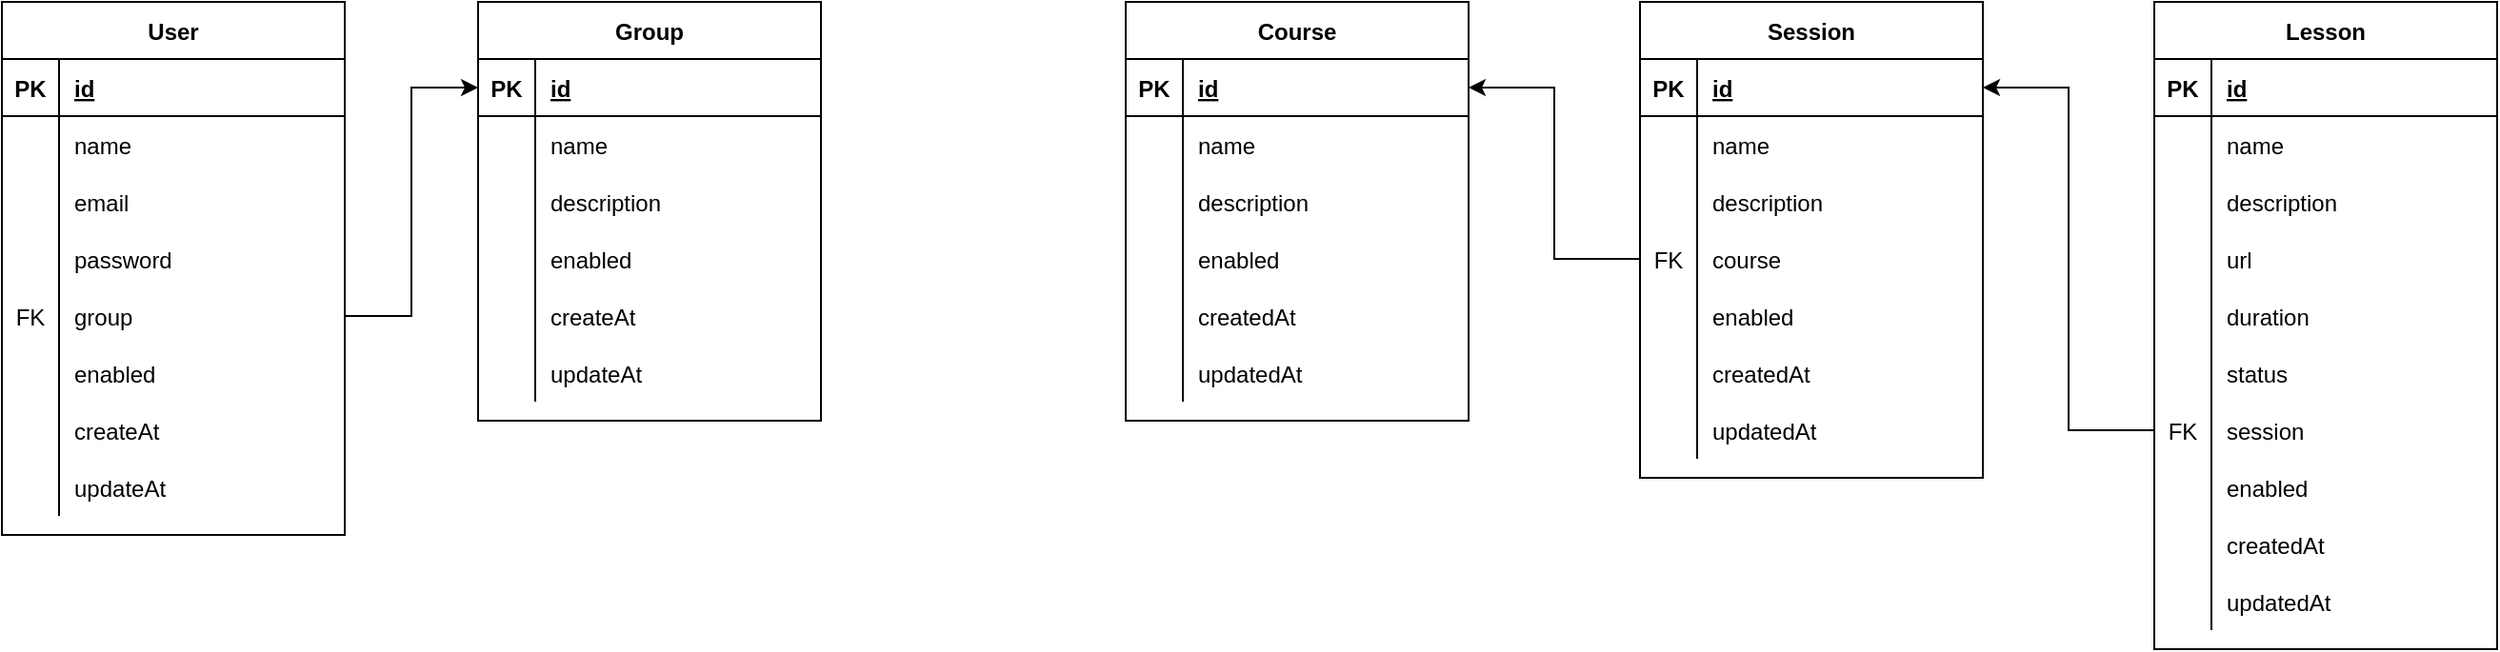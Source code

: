 <mxfile version="13.9.2" type="github">
  <diagram id="Sg8JhGEIXN2WgDA96BhB" name="Page-1">
    <mxGraphModel dx="2577" dy="1268" grid="1" gridSize="10" guides="1" tooltips="1" connect="1" arrows="1" fold="1" page="1" pageScale="1" pageWidth="827" pageHeight="1169" math="0" shadow="0">
      <root>
        <mxCell id="0" />
        <mxCell id="1" parent="0" />
        <mxCell id="R8BKyLHPafvrFV4cf_5N-1" value="User" style="shape=table;startSize=30;container=1;collapsible=1;childLayout=tableLayout;fixedRows=1;rowLines=0;fontStyle=1;align=center;resizeLast=1;" vertex="1" parent="1">
          <mxGeometry x="30" y="20" width="180" height="280" as="geometry" />
        </mxCell>
        <mxCell id="R8BKyLHPafvrFV4cf_5N-2" value="" style="shape=partialRectangle;collapsible=0;dropTarget=0;pointerEvents=0;fillColor=none;top=0;left=0;bottom=1;right=0;points=[[0,0.5],[1,0.5]];portConstraint=eastwest;" vertex="1" parent="R8BKyLHPafvrFV4cf_5N-1">
          <mxGeometry y="30" width="180" height="30" as="geometry" />
        </mxCell>
        <mxCell id="R8BKyLHPafvrFV4cf_5N-3" value="PK" style="shape=partialRectangle;connectable=0;fillColor=none;top=0;left=0;bottom=0;right=0;fontStyle=1;overflow=hidden;" vertex="1" parent="R8BKyLHPafvrFV4cf_5N-2">
          <mxGeometry width="30" height="30" as="geometry" />
        </mxCell>
        <mxCell id="R8BKyLHPafvrFV4cf_5N-4" value="id" style="shape=partialRectangle;connectable=0;fillColor=none;top=0;left=0;bottom=0;right=0;align=left;spacingLeft=6;fontStyle=5;overflow=hidden;" vertex="1" parent="R8BKyLHPafvrFV4cf_5N-2">
          <mxGeometry x="30" width="150" height="30" as="geometry" />
        </mxCell>
        <mxCell id="R8BKyLHPafvrFV4cf_5N-5" value="" style="shape=partialRectangle;collapsible=0;dropTarget=0;pointerEvents=0;fillColor=none;top=0;left=0;bottom=0;right=0;points=[[0,0.5],[1,0.5]];portConstraint=eastwest;" vertex="1" parent="R8BKyLHPafvrFV4cf_5N-1">
          <mxGeometry y="60" width="180" height="30" as="geometry" />
        </mxCell>
        <mxCell id="R8BKyLHPafvrFV4cf_5N-6" value="" style="shape=partialRectangle;connectable=0;fillColor=none;top=0;left=0;bottom=0;right=0;editable=1;overflow=hidden;" vertex="1" parent="R8BKyLHPafvrFV4cf_5N-5">
          <mxGeometry width="30" height="30" as="geometry" />
        </mxCell>
        <mxCell id="R8BKyLHPafvrFV4cf_5N-7" value="name" style="shape=partialRectangle;connectable=0;fillColor=none;top=0;left=0;bottom=0;right=0;align=left;spacingLeft=6;overflow=hidden;" vertex="1" parent="R8BKyLHPafvrFV4cf_5N-5">
          <mxGeometry x="30" width="150" height="30" as="geometry" />
        </mxCell>
        <mxCell id="R8BKyLHPafvrFV4cf_5N-8" value="" style="shape=partialRectangle;collapsible=0;dropTarget=0;pointerEvents=0;fillColor=none;top=0;left=0;bottom=0;right=0;points=[[0,0.5],[1,0.5]];portConstraint=eastwest;" vertex="1" parent="R8BKyLHPafvrFV4cf_5N-1">
          <mxGeometry y="90" width="180" height="30" as="geometry" />
        </mxCell>
        <mxCell id="R8BKyLHPafvrFV4cf_5N-9" value="" style="shape=partialRectangle;connectable=0;fillColor=none;top=0;left=0;bottom=0;right=0;editable=1;overflow=hidden;" vertex="1" parent="R8BKyLHPafvrFV4cf_5N-8">
          <mxGeometry width="30" height="30" as="geometry" />
        </mxCell>
        <mxCell id="R8BKyLHPafvrFV4cf_5N-10" value="email" style="shape=partialRectangle;connectable=0;fillColor=none;top=0;left=0;bottom=0;right=0;align=left;spacingLeft=6;overflow=hidden;" vertex="1" parent="R8BKyLHPafvrFV4cf_5N-8">
          <mxGeometry x="30" width="150" height="30" as="geometry" />
        </mxCell>
        <mxCell id="R8BKyLHPafvrFV4cf_5N-11" value="" style="shape=partialRectangle;collapsible=0;dropTarget=0;pointerEvents=0;fillColor=none;top=0;left=0;bottom=0;right=0;points=[[0,0.5],[1,0.5]];portConstraint=eastwest;" vertex="1" parent="R8BKyLHPafvrFV4cf_5N-1">
          <mxGeometry y="120" width="180" height="30" as="geometry" />
        </mxCell>
        <mxCell id="R8BKyLHPafvrFV4cf_5N-12" value="" style="shape=partialRectangle;connectable=0;fillColor=none;top=0;left=0;bottom=0;right=0;editable=1;overflow=hidden;" vertex="1" parent="R8BKyLHPafvrFV4cf_5N-11">
          <mxGeometry width="30" height="30" as="geometry" />
        </mxCell>
        <mxCell id="R8BKyLHPafvrFV4cf_5N-13" value="password" style="shape=partialRectangle;connectable=0;fillColor=none;top=0;left=0;bottom=0;right=0;align=left;spacingLeft=6;overflow=hidden;" vertex="1" parent="R8BKyLHPafvrFV4cf_5N-11">
          <mxGeometry x="30" width="150" height="30" as="geometry" />
        </mxCell>
        <mxCell id="R8BKyLHPafvrFV4cf_5N-14" value="" style="shape=partialRectangle;collapsible=0;dropTarget=0;pointerEvents=0;fillColor=none;top=0;left=0;bottom=0;right=0;points=[[0,0.5],[1,0.5]];portConstraint=eastwest;" vertex="1" parent="R8BKyLHPafvrFV4cf_5N-1">
          <mxGeometry y="150" width="180" height="30" as="geometry" />
        </mxCell>
        <mxCell id="R8BKyLHPafvrFV4cf_5N-15" value="FK" style="shape=partialRectangle;connectable=0;fillColor=none;top=0;left=0;bottom=0;right=0;editable=1;overflow=hidden;" vertex="1" parent="R8BKyLHPafvrFV4cf_5N-14">
          <mxGeometry width="30" height="30" as="geometry" />
        </mxCell>
        <mxCell id="R8BKyLHPafvrFV4cf_5N-16" value="group" style="shape=partialRectangle;connectable=0;fillColor=none;top=0;left=0;bottom=0;right=0;align=left;spacingLeft=6;overflow=hidden;" vertex="1" parent="R8BKyLHPafvrFV4cf_5N-14">
          <mxGeometry x="30" width="150" height="30" as="geometry" />
        </mxCell>
        <mxCell id="R8BKyLHPafvrFV4cf_5N-17" value="" style="shape=partialRectangle;collapsible=0;dropTarget=0;pointerEvents=0;fillColor=none;top=0;left=0;bottom=0;right=0;points=[[0,0.5],[1,0.5]];portConstraint=eastwest;" vertex="1" parent="R8BKyLHPafvrFV4cf_5N-1">
          <mxGeometry y="180" width="180" height="30" as="geometry" />
        </mxCell>
        <mxCell id="R8BKyLHPafvrFV4cf_5N-18" value="" style="shape=partialRectangle;connectable=0;fillColor=none;top=0;left=0;bottom=0;right=0;editable=1;overflow=hidden;" vertex="1" parent="R8BKyLHPafvrFV4cf_5N-17">
          <mxGeometry width="30" height="30" as="geometry" />
        </mxCell>
        <mxCell id="R8BKyLHPafvrFV4cf_5N-19" value="enabled" style="shape=partialRectangle;connectable=0;fillColor=none;top=0;left=0;bottom=0;right=0;align=left;spacingLeft=6;overflow=hidden;" vertex="1" parent="R8BKyLHPafvrFV4cf_5N-17">
          <mxGeometry x="30" width="150" height="30" as="geometry" />
        </mxCell>
        <mxCell id="R8BKyLHPafvrFV4cf_5N-20" value="" style="shape=partialRectangle;collapsible=0;dropTarget=0;pointerEvents=0;fillColor=none;top=0;left=0;bottom=0;right=0;points=[[0,0.5],[1,0.5]];portConstraint=eastwest;" vertex="1" parent="R8BKyLHPafvrFV4cf_5N-1">
          <mxGeometry y="210" width="180" height="30" as="geometry" />
        </mxCell>
        <mxCell id="R8BKyLHPafvrFV4cf_5N-21" value="" style="shape=partialRectangle;connectable=0;fillColor=none;top=0;left=0;bottom=0;right=0;editable=1;overflow=hidden;" vertex="1" parent="R8BKyLHPafvrFV4cf_5N-20">
          <mxGeometry width="30" height="30" as="geometry" />
        </mxCell>
        <mxCell id="R8BKyLHPafvrFV4cf_5N-22" value="createAt" style="shape=partialRectangle;connectable=0;fillColor=none;top=0;left=0;bottom=0;right=0;align=left;spacingLeft=6;overflow=hidden;" vertex="1" parent="R8BKyLHPafvrFV4cf_5N-20">
          <mxGeometry x="30" width="150" height="30" as="geometry" />
        </mxCell>
        <mxCell id="R8BKyLHPafvrFV4cf_5N-23" value="" style="shape=partialRectangle;collapsible=0;dropTarget=0;pointerEvents=0;fillColor=none;top=0;left=0;bottom=0;right=0;points=[[0,0.5],[1,0.5]];portConstraint=eastwest;" vertex="1" parent="R8BKyLHPafvrFV4cf_5N-1">
          <mxGeometry y="240" width="180" height="30" as="geometry" />
        </mxCell>
        <mxCell id="R8BKyLHPafvrFV4cf_5N-24" value="" style="shape=partialRectangle;connectable=0;fillColor=none;top=0;left=0;bottom=0;right=0;editable=1;overflow=hidden;" vertex="1" parent="R8BKyLHPafvrFV4cf_5N-23">
          <mxGeometry width="30" height="30" as="geometry" />
        </mxCell>
        <mxCell id="R8BKyLHPafvrFV4cf_5N-25" value="updateAt" style="shape=partialRectangle;connectable=0;fillColor=none;top=0;left=0;bottom=0;right=0;align=left;spacingLeft=6;overflow=hidden;" vertex="1" parent="R8BKyLHPafvrFV4cf_5N-23">
          <mxGeometry x="30" width="150" height="30" as="geometry" />
        </mxCell>
        <mxCell id="R8BKyLHPafvrFV4cf_5N-26" value="Group" style="shape=table;startSize=30;container=1;collapsible=1;childLayout=tableLayout;fixedRows=1;rowLines=0;fontStyle=1;align=center;resizeLast=1;" vertex="1" parent="1">
          <mxGeometry x="280" y="20" width="180" height="220" as="geometry" />
        </mxCell>
        <mxCell id="R8BKyLHPafvrFV4cf_5N-27" value="" style="shape=partialRectangle;collapsible=0;dropTarget=0;pointerEvents=0;fillColor=none;top=0;left=0;bottom=1;right=0;points=[[0,0.5],[1,0.5]];portConstraint=eastwest;" vertex="1" parent="R8BKyLHPafvrFV4cf_5N-26">
          <mxGeometry y="30" width="180" height="30" as="geometry" />
        </mxCell>
        <mxCell id="R8BKyLHPafvrFV4cf_5N-28" value="PK" style="shape=partialRectangle;connectable=0;fillColor=none;top=0;left=0;bottom=0;right=0;fontStyle=1;overflow=hidden;" vertex="1" parent="R8BKyLHPafvrFV4cf_5N-27">
          <mxGeometry width="30" height="30" as="geometry" />
        </mxCell>
        <mxCell id="R8BKyLHPafvrFV4cf_5N-29" value="id" style="shape=partialRectangle;connectable=0;fillColor=none;top=0;left=0;bottom=0;right=0;align=left;spacingLeft=6;fontStyle=5;overflow=hidden;" vertex="1" parent="R8BKyLHPafvrFV4cf_5N-27">
          <mxGeometry x="30" width="150" height="30" as="geometry" />
        </mxCell>
        <mxCell id="R8BKyLHPafvrFV4cf_5N-30" value="" style="shape=partialRectangle;collapsible=0;dropTarget=0;pointerEvents=0;fillColor=none;top=0;left=0;bottom=0;right=0;points=[[0,0.5],[1,0.5]];portConstraint=eastwest;" vertex="1" parent="R8BKyLHPafvrFV4cf_5N-26">
          <mxGeometry y="60" width="180" height="30" as="geometry" />
        </mxCell>
        <mxCell id="R8BKyLHPafvrFV4cf_5N-31" value="" style="shape=partialRectangle;connectable=0;fillColor=none;top=0;left=0;bottom=0;right=0;editable=1;overflow=hidden;" vertex="1" parent="R8BKyLHPafvrFV4cf_5N-30">
          <mxGeometry width="30" height="30" as="geometry" />
        </mxCell>
        <mxCell id="R8BKyLHPafvrFV4cf_5N-32" value="name" style="shape=partialRectangle;connectable=0;fillColor=none;top=0;left=0;bottom=0;right=0;align=left;spacingLeft=6;overflow=hidden;" vertex="1" parent="R8BKyLHPafvrFV4cf_5N-30">
          <mxGeometry x="30" width="150" height="30" as="geometry" />
        </mxCell>
        <mxCell id="R8BKyLHPafvrFV4cf_5N-33" value="" style="shape=partialRectangle;collapsible=0;dropTarget=0;pointerEvents=0;fillColor=none;top=0;left=0;bottom=0;right=0;points=[[0,0.5],[1,0.5]];portConstraint=eastwest;" vertex="1" parent="R8BKyLHPafvrFV4cf_5N-26">
          <mxGeometry y="90" width="180" height="30" as="geometry" />
        </mxCell>
        <mxCell id="R8BKyLHPafvrFV4cf_5N-34" value="" style="shape=partialRectangle;connectable=0;fillColor=none;top=0;left=0;bottom=0;right=0;editable=1;overflow=hidden;" vertex="1" parent="R8BKyLHPafvrFV4cf_5N-33">
          <mxGeometry width="30" height="30" as="geometry" />
        </mxCell>
        <mxCell id="R8BKyLHPafvrFV4cf_5N-35" value="description" style="shape=partialRectangle;connectable=0;fillColor=none;top=0;left=0;bottom=0;right=0;align=left;spacingLeft=6;overflow=hidden;" vertex="1" parent="R8BKyLHPafvrFV4cf_5N-33">
          <mxGeometry x="30" width="150" height="30" as="geometry" />
        </mxCell>
        <mxCell id="R8BKyLHPafvrFV4cf_5N-42" value="" style="shape=partialRectangle;collapsible=0;dropTarget=0;pointerEvents=0;fillColor=none;top=0;left=0;bottom=0;right=0;points=[[0,0.5],[1,0.5]];portConstraint=eastwest;" vertex="1" parent="R8BKyLHPafvrFV4cf_5N-26">
          <mxGeometry y="120" width="180" height="30" as="geometry" />
        </mxCell>
        <mxCell id="R8BKyLHPafvrFV4cf_5N-43" value="" style="shape=partialRectangle;connectable=0;fillColor=none;top=0;left=0;bottom=0;right=0;editable=1;overflow=hidden;" vertex="1" parent="R8BKyLHPafvrFV4cf_5N-42">
          <mxGeometry width="30" height="30" as="geometry" />
        </mxCell>
        <mxCell id="R8BKyLHPafvrFV4cf_5N-44" value="enabled" style="shape=partialRectangle;connectable=0;fillColor=none;top=0;left=0;bottom=0;right=0;align=left;spacingLeft=6;overflow=hidden;" vertex="1" parent="R8BKyLHPafvrFV4cf_5N-42">
          <mxGeometry x="30" width="150" height="30" as="geometry" />
        </mxCell>
        <mxCell id="R8BKyLHPafvrFV4cf_5N-45" value="" style="shape=partialRectangle;collapsible=0;dropTarget=0;pointerEvents=0;fillColor=none;top=0;left=0;bottom=0;right=0;points=[[0,0.5],[1,0.5]];portConstraint=eastwest;" vertex="1" parent="R8BKyLHPafvrFV4cf_5N-26">
          <mxGeometry y="150" width="180" height="30" as="geometry" />
        </mxCell>
        <mxCell id="R8BKyLHPafvrFV4cf_5N-46" value="" style="shape=partialRectangle;connectable=0;fillColor=none;top=0;left=0;bottom=0;right=0;editable=1;overflow=hidden;" vertex="1" parent="R8BKyLHPafvrFV4cf_5N-45">
          <mxGeometry width="30" height="30" as="geometry" />
        </mxCell>
        <mxCell id="R8BKyLHPafvrFV4cf_5N-47" value="createAt" style="shape=partialRectangle;connectable=0;fillColor=none;top=0;left=0;bottom=0;right=0;align=left;spacingLeft=6;overflow=hidden;" vertex="1" parent="R8BKyLHPafvrFV4cf_5N-45">
          <mxGeometry x="30" width="150" height="30" as="geometry" />
        </mxCell>
        <mxCell id="R8BKyLHPafvrFV4cf_5N-48" value="" style="shape=partialRectangle;collapsible=0;dropTarget=0;pointerEvents=0;fillColor=none;top=0;left=0;bottom=0;right=0;points=[[0,0.5],[1,0.5]];portConstraint=eastwest;" vertex="1" parent="R8BKyLHPafvrFV4cf_5N-26">
          <mxGeometry y="180" width="180" height="30" as="geometry" />
        </mxCell>
        <mxCell id="R8BKyLHPafvrFV4cf_5N-49" value="" style="shape=partialRectangle;connectable=0;fillColor=none;top=0;left=0;bottom=0;right=0;editable=1;overflow=hidden;" vertex="1" parent="R8BKyLHPafvrFV4cf_5N-48">
          <mxGeometry width="30" height="30" as="geometry" />
        </mxCell>
        <mxCell id="R8BKyLHPafvrFV4cf_5N-50" value="updateAt" style="shape=partialRectangle;connectable=0;fillColor=none;top=0;left=0;bottom=0;right=0;align=left;spacingLeft=6;overflow=hidden;" vertex="1" parent="R8BKyLHPafvrFV4cf_5N-48">
          <mxGeometry x="30" width="150" height="30" as="geometry" />
        </mxCell>
        <mxCell id="R8BKyLHPafvrFV4cf_5N-51" style="edgeStyle=orthogonalEdgeStyle;rounded=0;orthogonalLoop=1;jettySize=auto;html=1;exitX=1;exitY=0.5;exitDx=0;exitDy=0;entryX=0;entryY=0.5;entryDx=0;entryDy=0;" edge="1" parent="1" source="R8BKyLHPafvrFV4cf_5N-14" target="R8BKyLHPafvrFV4cf_5N-27">
          <mxGeometry relative="1" as="geometry" />
        </mxCell>
        <mxCell id="R8BKyLHPafvrFV4cf_5N-52" value="Course" style="shape=table;startSize=30;container=1;collapsible=1;childLayout=tableLayout;fixedRows=1;rowLines=0;fontStyle=1;align=center;resizeLast=1;" vertex="1" parent="1">
          <mxGeometry x="620" y="20" width="180" height="220" as="geometry" />
        </mxCell>
        <mxCell id="R8BKyLHPafvrFV4cf_5N-53" value="" style="shape=partialRectangle;collapsible=0;dropTarget=0;pointerEvents=0;fillColor=none;top=0;left=0;bottom=1;right=0;points=[[0,0.5],[1,0.5]];portConstraint=eastwest;" vertex="1" parent="R8BKyLHPafvrFV4cf_5N-52">
          <mxGeometry y="30" width="180" height="30" as="geometry" />
        </mxCell>
        <mxCell id="R8BKyLHPafvrFV4cf_5N-54" value="PK" style="shape=partialRectangle;connectable=0;fillColor=none;top=0;left=0;bottom=0;right=0;fontStyle=1;overflow=hidden;" vertex="1" parent="R8BKyLHPafvrFV4cf_5N-53">
          <mxGeometry width="30" height="30" as="geometry" />
        </mxCell>
        <mxCell id="R8BKyLHPafvrFV4cf_5N-55" value="id" style="shape=partialRectangle;connectable=0;fillColor=none;top=0;left=0;bottom=0;right=0;align=left;spacingLeft=6;fontStyle=5;overflow=hidden;" vertex="1" parent="R8BKyLHPafvrFV4cf_5N-53">
          <mxGeometry x="30" width="150" height="30" as="geometry" />
        </mxCell>
        <mxCell id="R8BKyLHPafvrFV4cf_5N-56" value="" style="shape=partialRectangle;collapsible=0;dropTarget=0;pointerEvents=0;fillColor=none;top=0;left=0;bottom=0;right=0;points=[[0,0.5],[1,0.5]];portConstraint=eastwest;" vertex="1" parent="R8BKyLHPafvrFV4cf_5N-52">
          <mxGeometry y="60" width="180" height="30" as="geometry" />
        </mxCell>
        <mxCell id="R8BKyLHPafvrFV4cf_5N-57" value="" style="shape=partialRectangle;connectable=0;fillColor=none;top=0;left=0;bottom=0;right=0;editable=1;overflow=hidden;" vertex="1" parent="R8BKyLHPafvrFV4cf_5N-56">
          <mxGeometry width="30" height="30" as="geometry" />
        </mxCell>
        <mxCell id="R8BKyLHPafvrFV4cf_5N-58" value="name" style="shape=partialRectangle;connectable=0;fillColor=none;top=0;left=0;bottom=0;right=0;align=left;spacingLeft=6;overflow=hidden;" vertex="1" parent="R8BKyLHPafvrFV4cf_5N-56">
          <mxGeometry x="30" width="150" height="30" as="geometry" />
        </mxCell>
        <mxCell id="R8BKyLHPafvrFV4cf_5N-59" value="" style="shape=partialRectangle;collapsible=0;dropTarget=0;pointerEvents=0;fillColor=none;top=0;left=0;bottom=0;right=0;points=[[0,0.5],[1,0.5]];portConstraint=eastwest;" vertex="1" parent="R8BKyLHPafvrFV4cf_5N-52">
          <mxGeometry y="90" width="180" height="30" as="geometry" />
        </mxCell>
        <mxCell id="R8BKyLHPafvrFV4cf_5N-60" value="" style="shape=partialRectangle;connectable=0;fillColor=none;top=0;left=0;bottom=0;right=0;editable=1;overflow=hidden;" vertex="1" parent="R8BKyLHPafvrFV4cf_5N-59">
          <mxGeometry width="30" height="30" as="geometry" />
        </mxCell>
        <mxCell id="R8BKyLHPafvrFV4cf_5N-61" value="description" style="shape=partialRectangle;connectable=0;fillColor=none;top=0;left=0;bottom=0;right=0;align=left;spacingLeft=6;overflow=hidden;" vertex="1" parent="R8BKyLHPafvrFV4cf_5N-59">
          <mxGeometry x="30" width="150" height="30" as="geometry" />
        </mxCell>
        <mxCell id="R8BKyLHPafvrFV4cf_5N-62" value="" style="shape=partialRectangle;collapsible=0;dropTarget=0;pointerEvents=0;fillColor=none;top=0;left=0;bottom=0;right=0;points=[[0,0.5],[1,0.5]];portConstraint=eastwest;" vertex="1" parent="R8BKyLHPafvrFV4cf_5N-52">
          <mxGeometry y="120" width="180" height="30" as="geometry" />
        </mxCell>
        <mxCell id="R8BKyLHPafvrFV4cf_5N-63" value="" style="shape=partialRectangle;connectable=0;fillColor=none;top=0;left=0;bottom=0;right=0;editable=1;overflow=hidden;" vertex="1" parent="R8BKyLHPafvrFV4cf_5N-62">
          <mxGeometry width="30" height="30" as="geometry" />
        </mxCell>
        <mxCell id="R8BKyLHPafvrFV4cf_5N-64" value="enabled" style="shape=partialRectangle;connectable=0;fillColor=none;top=0;left=0;bottom=0;right=0;align=left;spacingLeft=6;overflow=hidden;" vertex="1" parent="R8BKyLHPafvrFV4cf_5N-62">
          <mxGeometry x="30" width="150" height="30" as="geometry" />
        </mxCell>
        <mxCell id="R8BKyLHPafvrFV4cf_5N-65" value="" style="shape=partialRectangle;collapsible=0;dropTarget=0;pointerEvents=0;fillColor=none;top=0;left=0;bottom=0;right=0;points=[[0,0.5],[1,0.5]];portConstraint=eastwest;" vertex="1" parent="R8BKyLHPafvrFV4cf_5N-52">
          <mxGeometry y="150" width="180" height="30" as="geometry" />
        </mxCell>
        <mxCell id="R8BKyLHPafvrFV4cf_5N-66" value="" style="shape=partialRectangle;connectable=0;fillColor=none;top=0;left=0;bottom=0;right=0;editable=1;overflow=hidden;" vertex="1" parent="R8BKyLHPafvrFV4cf_5N-65">
          <mxGeometry width="30" height="30" as="geometry" />
        </mxCell>
        <mxCell id="R8BKyLHPafvrFV4cf_5N-67" value="createdAt" style="shape=partialRectangle;connectable=0;fillColor=none;top=0;left=0;bottom=0;right=0;align=left;spacingLeft=6;overflow=hidden;" vertex="1" parent="R8BKyLHPafvrFV4cf_5N-65">
          <mxGeometry x="30" width="150" height="30" as="geometry" />
        </mxCell>
        <mxCell id="R8BKyLHPafvrFV4cf_5N-68" value="" style="shape=partialRectangle;collapsible=0;dropTarget=0;pointerEvents=0;fillColor=none;top=0;left=0;bottom=0;right=0;points=[[0,0.5],[1,0.5]];portConstraint=eastwest;" vertex="1" parent="R8BKyLHPafvrFV4cf_5N-52">
          <mxGeometry y="180" width="180" height="30" as="geometry" />
        </mxCell>
        <mxCell id="R8BKyLHPafvrFV4cf_5N-69" value="" style="shape=partialRectangle;connectable=0;fillColor=none;top=0;left=0;bottom=0;right=0;editable=1;overflow=hidden;" vertex="1" parent="R8BKyLHPafvrFV4cf_5N-68">
          <mxGeometry width="30" height="30" as="geometry" />
        </mxCell>
        <mxCell id="R8BKyLHPafvrFV4cf_5N-70" value="updatedAt" style="shape=partialRectangle;connectable=0;fillColor=none;top=0;left=0;bottom=0;right=0;align=left;spacingLeft=6;overflow=hidden;" vertex="1" parent="R8BKyLHPafvrFV4cf_5N-68">
          <mxGeometry x="30" width="150" height="30" as="geometry" />
        </mxCell>
        <mxCell id="R8BKyLHPafvrFV4cf_5N-71" value="Session" style="shape=table;startSize=30;container=1;collapsible=1;childLayout=tableLayout;fixedRows=1;rowLines=0;fontStyle=1;align=center;resizeLast=1;" vertex="1" parent="1">
          <mxGeometry x="890" y="20" width="180" height="250" as="geometry" />
        </mxCell>
        <mxCell id="R8BKyLHPafvrFV4cf_5N-72" value="" style="shape=partialRectangle;collapsible=0;dropTarget=0;pointerEvents=0;fillColor=none;top=0;left=0;bottom=1;right=0;points=[[0,0.5],[1,0.5]];portConstraint=eastwest;" vertex="1" parent="R8BKyLHPafvrFV4cf_5N-71">
          <mxGeometry y="30" width="180" height="30" as="geometry" />
        </mxCell>
        <mxCell id="R8BKyLHPafvrFV4cf_5N-73" value="PK" style="shape=partialRectangle;connectable=0;fillColor=none;top=0;left=0;bottom=0;right=0;fontStyle=1;overflow=hidden;" vertex="1" parent="R8BKyLHPafvrFV4cf_5N-72">
          <mxGeometry width="30" height="30" as="geometry" />
        </mxCell>
        <mxCell id="R8BKyLHPafvrFV4cf_5N-74" value="id" style="shape=partialRectangle;connectable=0;fillColor=none;top=0;left=0;bottom=0;right=0;align=left;spacingLeft=6;fontStyle=5;overflow=hidden;" vertex="1" parent="R8BKyLHPafvrFV4cf_5N-72">
          <mxGeometry x="30" width="150" height="30" as="geometry" />
        </mxCell>
        <mxCell id="R8BKyLHPafvrFV4cf_5N-75" value="" style="shape=partialRectangle;collapsible=0;dropTarget=0;pointerEvents=0;fillColor=none;top=0;left=0;bottom=0;right=0;points=[[0,0.5],[1,0.5]];portConstraint=eastwest;" vertex="1" parent="R8BKyLHPafvrFV4cf_5N-71">
          <mxGeometry y="60" width="180" height="30" as="geometry" />
        </mxCell>
        <mxCell id="R8BKyLHPafvrFV4cf_5N-76" value="" style="shape=partialRectangle;connectable=0;fillColor=none;top=0;left=0;bottom=0;right=0;editable=1;overflow=hidden;" vertex="1" parent="R8BKyLHPafvrFV4cf_5N-75">
          <mxGeometry width="30" height="30" as="geometry" />
        </mxCell>
        <mxCell id="R8BKyLHPafvrFV4cf_5N-77" value="name" style="shape=partialRectangle;connectable=0;fillColor=none;top=0;left=0;bottom=0;right=0;align=left;spacingLeft=6;overflow=hidden;" vertex="1" parent="R8BKyLHPafvrFV4cf_5N-75">
          <mxGeometry x="30" width="150" height="30" as="geometry" />
        </mxCell>
        <mxCell id="R8BKyLHPafvrFV4cf_5N-78" value="" style="shape=partialRectangle;collapsible=0;dropTarget=0;pointerEvents=0;fillColor=none;top=0;left=0;bottom=0;right=0;points=[[0,0.5],[1,0.5]];portConstraint=eastwest;" vertex="1" parent="R8BKyLHPafvrFV4cf_5N-71">
          <mxGeometry y="90" width="180" height="30" as="geometry" />
        </mxCell>
        <mxCell id="R8BKyLHPafvrFV4cf_5N-79" value="" style="shape=partialRectangle;connectable=0;fillColor=none;top=0;left=0;bottom=0;right=0;editable=1;overflow=hidden;" vertex="1" parent="R8BKyLHPafvrFV4cf_5N-78">
          <mxGeometry width="30" height="30" as="geometry" />
        </mxCell>
        <mxCell id="R8BKyLHPafvrFV4cf_5N-80" value="description" style="shape=partialRectangle;connectable=0;fillColor=none;top=0;left=0;bottom=0;right=0;align=left;spacingLeft=6;overflow=hidden;" vertex="1" parent="R8BKyLHPafvrFV4cf_5N-78">
          <mxGeometry x="30" width="150" height="30" as="geometry" />
        </mxCell>
        <mxCell id="R8BKyLHPafvrFV4cf_5N-93" value="" style="shape=partialRectangle;collapsible=0;dropTarget=0;pointerEvents=0;fillColor=none;top=0;left=0;bottom=0;right=0;points=[[0,0.5],[1,0.5]];portConstraint=eastwest;" vertex="1" parent="R8BKyLHPafvrFV4cf_5N-71">
          <mxGeometry y="120" width="180" height="30" as="geometry" />
        </mxCell>
        <mxCell id="R8BKyLHPafvrFV4cf_5N-94" value="FK" style="shape=partialRectangle;connectable=0;fillColor=none;top=0;left=0;bottom=0;right=0;editable=1;overflow=hidden;" vertex="1" parent="R8BKyLHPafvrFV4cf_5N-93">
          <mxGeometry width="30" height="30" as="geometry" />
        </mxCell>
        <mxCell id="R8BKyLHPafvrFV4cf_5N-95" value="course" style="shape=partialRectangle;connectable=0;fillColor=none;top=0;left=0;bottom=0;right=0;align=left;spacingLeft=6;overflow=hidden;" vertex="1" parent="R8BKyLHPafvrFV4cf_5N-93">
          <mxGeometry x="30" width="150" height="30" as="geometry" />
        </mxCell>
        <mxCell id="R8BKyLHPafvrFV4cf_5N-81" value="" style="shape=partialRectangle;collapsible=0;dropTarget=0;pointerEvents=0;fillColor=none;top=0;left=0;bottom=0;right=0;points=[[0,0.5],[1,0.5]];portConstraint=eastwest;" vertex="1" parent="R8BKyLHPafvrFV4cf_5N-71">
          <mxGeometry y="150" width="180" height="30" as="geometry" />
        </mxCell>
        <mxCell id="R8BKyLHPafvrFV4cf_5N-82" value="" style="shape=partialRectangle;connectable=0;fillColor=none;top=0;left=0;bottom=0;right=0;editable=1;overflow=hidden;" vertex="1" parent="R8BKyLHPafvrFV4cf_5N-81">
          <mxGeometry width="30" height="30" as="geometry" />
        </mxCell>
        <mxCell id="R8BKyLHPafvrFV4cf_5N-83" value="enabled" style="shape=partialRectangle;connectable=0;fillColor=none;top=0;left=0;bottom=0;right=0;align=left;spacingLeft=6;overflow=hidden;" vertex="1" parent="R8BKyLHPafvrFV4cf_5N-81">
          <mxGeometry x="30" width="150" height="30" as="geometry" />
        </mxCell>
        <mxCell id="R8BKyLHPafvrFV4cf_5N-84" value="" style="shape=partialRectangle;collapsible=0;dropTarget=0;pointerEvents=0;fillColor=none;top=0;left=0;bottom=0;right=0;points=[[0,0.5],[1,0.5]];portConstraint=eastwest;" vertex="1" parent="R8BKyLHPafvrFV4cf_5N-71">
          <mxGeometry y="180" width="180" height="30" as="geometry" />
        </mxCell>
        <mxCell id="R8BKyLHPafvrFV4cf_5N-85" value="" style="shape=partialRectangle;connectable=0;fillColor=none;top=0;left=0;bottom=0;right=0;editable=1;overflow=hidden;" vertex="1" parent="R8BKyLHPafvrFV4cf_5N-84">
          <mxGeometry width="30" height="30" as="geometry" />
        </mxCell>
        <mxCell id="R8BKyLHPafvrFV4cf_5N-86" value="createdAt" style="shape=partialRectangle;connectable=0;fillColor=none;top=0;left=0;bottom=0;right=0;align=left;spacingLeft=6;overflow=hidden;" vertex="1" parent="R8BKyLHPafvrFV4cf_5N-84">
          <mxGeometry x="30" width="150" height="30" as="geometry" />
        </mxCell>
        <mxCell id="R8BKyLHPafvrFV4cf_5N-87" value="" style="shape=partialRectangle;collapsible=0;dropTarget=0;pointerEvents=0;fillColor=none;top=0;left=0;bottom=0;right=0;points=[[0,0.5],[1,0.5]];portConstraint=eastwest;" vertex="1" parent="R8BKyLHPafvrFV4cf_5N-71">
          <mxGeometry y="210" width="180" height="30" as="geometry" />
        </mxCell>
        <mxCell id="R8BKyLHPafvrFV4cf_5N-88" value="" style="shape=partialRectangle;connectable=0;fillColor=none;top=0;left=0;bottom=0;right=0;editable=1;overflow=hidden;" vertex="1" parent="R8BKyLHPafvrFV4cf_5N-87">
          <mxGeometry width="30" height="30" as="geometry" />
        </mxCell>
        <mxCell id="R8BKyLHPafvrFV4cf_5N-89" value="updatedAt" style="shape=partialRectangle;connectable=0;fillColor=none;top=0;left=0;bottom=0;right=0;align=left;spacingLeft=6;overflow=hidden;" vertex="1" parent="R8BKyLHPafvrFV4cf_5N-87">
          <mxGeometry x="30" width="150" height="30" as="geometry" />
        </mxCell>
        <mxCell id="R8BKyLHPafvrFV4cf_5N-96" style="edgeStyle=orthogonalEdgeStyle;rounded=0;orthogonalLoop=1;jettySize=auto;html=1;exitX=0;exitY=0.5;exitDx=0;exitDy=0;entryX=1;entryY=0.5;entryDx=0;entryDy=0;" edge="1" parent="1" source="R8BKyLHPafvrFV4cf_5N-93" target="R8BKyLHPafvrFV4cf_5N-53">
          <mxGeometry relative="1" as="geometry" />
        </mxCell>
        <mxCell id="R8BKyLHPafvrFV4cf_5N-97" value="Lesson" style="shape=table;startSize=30;container=1;collapsible=1;childLayout=tableLayout;fixedRows=1;rowLines=0;fontStyle=1;align=center;resizeLast=1;" vertex="1" parent="1">
          <mxGeometry x="1160" y="20" width="180" height="340" as="geometry" />
        </mxCell>
        <mxCell id="R8BKyLHPafvrFV4cf_5N-98" value="" style="shape=partialRectangle;collapsible=0;dropTarget=0;pointerEvents=0;fillColor=none;top=0;left=0;bottom=1;right=0;points=[[0,0.5],[1,0.5]];portConstraint=eastwest;" vertex="1" parent="R8BKyLHPafvrFV4cf_5N-97">
          <mxGeometry y="30" width="180" height="30" as="geometry" />
        </mxCell>
        <mxCell id="R8BKyLHPafvrFV4cf_5N-99" value="PK" style="shape=partialRectangle;connectable=0;fillColor=none;top=0;left=0;bottom=0;right=0;fontStyle=1;overflow=hidden;" vertex="1" parent="R8BKyLHPafvrFV4cf_5N-98">
          <mxGeometry width="30" height="30" as="geometry" />
        </mxCell>
        <mxCell id="R8BKyLHPafvrFV4cf_5N-100" value="id" style="shape=partialRectangle;connectable=0;fillColor=none;top=0;left=0;bottom=0;right=0;align=left;spacingLeft=6;fontStyle=5;overflow=hidden;" vertex="1" parent="R8BKyLHPafvrFV4cf_5N-98">
          <mxGeometry x="30" width="150" height="30" as="geometry" />
        </mxCell>
        <mxCell id="R8BKyLHPafvrFV4cf_5N-101" value="" style="shape=partialRectangle;collapsible=0;dropTarget=0;pointerEvents=0;fillColor=none;top=0;left=0;bottom=0;right=0;points=[[0,0.5],[1,0.5]];portConstraint=eastwest;" vertex="1" parent="R8BKyLHPafvrFV4cf_5N-97">
          <mxGeometry y="60" width="180" height="30" as="geometry" />
        </mxCell>
        <mxCell id="R8BKyLHPafvrFV4cf_5N-102" value="" style="shape=partialRectangle;connectable=0;fillColor=none;top=0;left=0;bottom=0;right=0;editable=1;overflow=hidden;" vertex="1" parent="R8BKyLHPafvrFV4cf_5N-101">
          <mxGeometry width="30" height="30" as="geometry" />
        </mxCell>
        <mxCell id="R8BKyLHPafvrFV4cf_5N-103" value="name" style="shape=partialRectangle;connectable=0;fillColor=none;top=0;left=0;bottom=0;right=0;align=left;spacingLeft=6;overflow=hidden;" vertex="1" parent="R8BKyLHPafvrFV4cf_5N-101">
          <mxGeometry x="30" width="150" height="30" as="geometry" />
        </mxCell>
        <mxCell id="R8BKyLHPafvrFV4cf_5N-104" value="" style="shape=partialRectangle;collapsible=0;dropTarget=0;pointerEvents=0;fillColor=none;top=0;left=0;bottom=0;right=0;points=[[0,0.5],[1,0.5]];portConstraint=eastwest;" vertex="1" parent="R8BKyLHPafvrFV4cf_5N-97">
          <mxGeometry y="90" width="180" height="30" as="geometry" />
        </mxCell>
        <mxCell id="R8BKyLHPafvrFV4cf_5N-105" value="" style="shape=partialRectangle;connectable=0;fillColor=none;top=0;left=0;bottom=0;right=0;editable=1;overflow=hidden;" vertex="1" parent="R8BKyLHPafvrFV4cf_5N-104">
          <mxGeometry width="30" height="30" as="geometry" />
        </mxCell>
        <mxCell id="R8BKyLHPafvrFV4cf_5N-106" value="description" style="shape=partialRectangle;connectable=0;fillColor=none;top=0;left=0;bottom=0;right=0;align=left;spacingLeft=6;overflow=hidden;" vertex="1" parent="R8BKyLHPafvrFV4cf_5N-104">
          <mxGeometry x="30" width="150" height="30" as="geometry" />
        </mxCell>
        <mxCell id="R8BKyLHPafvrFV4cf_5N-120" value="" style="shape=partialRectangle;collapsible=0;dropTarget=0;pointerEvents=0;fillColor=none;top=0;left=0;bottom=0;right=0;points=[[0,0.5],[1,0.5]];portConstraint=eastwest;" vertex="1" parent="R8BKyLHPafvrFV4cf_5N-97">
          <mxGeometry y="120" width="180" height="30" as="geometry" />
        </mxCell>
        <mxCell id="R8BKyLHPafvrFV4cf_5N-121" value="" style="shape=partialRectangle;connectable=0;fillColor=none;top=0;left=0;bottom=0;right=0;editable=1;overflow=hidden;" vertex="1" parent="R8BKyLHPafvrFV4cf_5N-120">
          <mxGeometry width="30" height="30" as="geometry" />
        </mxCell>
        <mxCell id="R8BKyLHPafvrFV4cf_5N-122" value="url" style="shape=partialRectangle;connectable=0;fillColor=none;top=0;left=0;bottom=0;right=0;align=left;spacingLeft=6;overflow=hidden;" vertex="1" parent="R8BKyLHPafvrFV4cf_5N-120">
          <mxGeometry x="30" width="150" height="30" as="geometry" />
        </mxCell>
        <mxCell id="R8BKyLHPafvrFV4cf_5N-123" value="" style="shape=partialRectangle;collapsible=0;dropTarget=0;pointerEvents=0;fillColor=none;top=0;left=0;bottom=0;right=0;points=[[0,0.5],[1,0.5]];portConstraint=eastwest;" vertex="1" parent="R8BKyLHPafvrFV4cf_5N-97">
          <mxGeometry y="150" width="180" height="30" as="geometry" />
        </mxCell>
        <mxCell id="R8BKyLHPafvrFV4cf_5N-124" value="" style="shape=partialRectangle;connectable=0;fillColor=none;top=0;left=0;bottom=0;right=0;editable=1;overflow=hidden;" vertex="1" parent="R8BKyLHPafvrFV4cf_5N-123">
          <mxGeometry width="30" height="30" as="geometry" />
        </mxCell>
        <mxCell id="R8BKyLHPafvrFV4cf_5N-125" value="duration" style="shape=partialRectangle;connectable=0;fillColor=none;top=0;left=0;bottom=0;right=0;align=left;spacingLeft=6;overflow=hidden;" vertex="1" parent="R8BKyLHPafvrFV4cf_5N-123">
          <mxGeometry x="30" width="150" height="30" as="geometry" />
        </mxCell>
        <mxCell id="R8BKyLHPafvrFV4cf_5N-126" value="" style="shape=partialRectangle;collapsible=0;dropTarget=0;pointerEvents=0;fillColor=none;top=0;left=0;bottom=0;right=0;points=[[0,0.5],[1,0.5]];portConstraint=eastwest;" vertex="1" parent="R8BKyLHPafvrFV4cf_5N-97">
          <mxGeometry y="180" width="180" height="30" as="geometry" />
        </mxCell>
        <mxCell id="R8BKyLHPafvrFV4cf_5N-127" value="" style="shape=partialRectangle;connectable=0;fillColor=none;top=0;left=0;bottom=0;right=0;editable=1;overflow=hidden;" vertex="1" parent="R8BKyLHPafvrFV4cf_5N-126">
          <mxGeometry width="30" height="30" as="geometry" />
        </mxCell>
        <mxCell id="R8BKyLHPafvrFV4cf_5N-128" value="status" style="shape=partialRectangle;connectable=0;fillColor=none;top=0;left=0;bottom=0;right=0;align=left;spacingLeft=6;overflow=hidden;" vertex="1" parent="R8BKyLHPafvrFV4cf_5N-126">
          <mxGeometry x="30" width="150" height="30" as="geometry" />
        </mxCell>
        <mxCell id="R8BKyLHPafvrFV4cf_5N-107" value="" style="shape=partialRectangle;collapsible=0;dropTarget=0;pointerEvents=0;fillColor=none;top=0;left=0;bottom=0;right=0;points=[[0,0.5],[1,0.5]];portConstraint=eastwest;" vertex="1" parent="R8BKyLHPafvrFV4cf_5N-97">
          <mxGeometry y="210" width="180" height="30" as="geometry" />
        </mxCell>
        <mxCell id="R8BKyLHPafvrFV4cf_5N-108" value="FK" style="shape=partialRectangle;connectable=0;fillColor=none;top=0;left=0;bottom=0;right=0;editable=1;overflow=hidden;" vertex="1" parent="R8BKyLHPafvrFV4cf_5N-107">
          <mxGeometry width="30" height="30" as="geometry" />
        </mxCell>
        <mxCell id="R8BKyLHPafvrFV4cf_5N-109" value="session" style="shape=partialRectangle;connectable=0;fillColor=none;top=0;left=0;bottom=0;right=0;align=left;spacingLeft=6;overflow=hidden;" vertex="1" parent="R8BKyLHPafvrFV4cf_5N-107">
          <mxGeometry x="30" width="150" height="30" as="geometry" />
        </mxCell>
        <mxCell id="R8BKyLHPafvrFV4cf_5N-110" value="" style="shape=partialRectangle;collapsible=0;dropTarget=0;pointerEvents=0;fillColor=none;top=0;left=0;bottom=0;right=0;points=[[0,0.5],[1,0.5]];portConstraint=eastwest;" vertex="1" parent="R8BKyLHPafvrFV4cf_5N-97">
          <mxGeometry y="240" width="180" height="30" as="geometry" />
        </mxCell>
        <mxCell id="R8BKyLHPafvrFV4cf_5N-111" value="" style="shape=partialRectangle;connectable=0;fillColor=none;top=0;left=0;bottom=0;right=0;editable=1;overflow=hidden;" vertex="1" parent="R8BKyLHPafvrFV4cf_5N-110">
          <mxGeometry width="30" height="30" as="geometry" />
        </mxCell>
        <mxCell id="R8BKyLHPafvrFV4cf_5N-112" value="enabled" style="shape=partialRectangle;connectable=0;fillColor=none;top=0;left=0;bottom=0;right=0;align=left;spacingLeft=6;overflow=hidden;" vertex="1" parent="R8BKyLHPafvrFV4cf_5N-110">
          <mxGeometry x="30" width="150" height="30" as="geometry" />
        </mxCell>
        <mxCell id="R8BKyLHPafvrFV4cf_5N-113" value="" style="shape=partialRectangle;collapsible=0;dropTarget=0;pointerEvents=0;fillColor=none;top=0;left=0;bottom=0;right=0;points=[[0,0.5],[1,0.5]];portConstraint=eastwest;" vertex="1" parent="R8BKyLHPafvrFV4cf_5N-97">
          <mxGeometry y="270" width="180" height="30" as="geometry" />
        </mxCell>
        <mxCell id="R8BKyLHPafvrFV4cf_5N-114" value="" style="shape=partialRectangle;connectable=0;fillColor=none;top=0;left=0;bottom=0;right=0;editable=1;overflow=hidden;" vertex="1" parent="R8BKyLHPafvrFV4cf_5N-113">
          <mxGeometry width="30" height="30" as="geometry" />
        </mxCell>
        <mxCell id="R8BKyLHPafvrFV4cf_5N-115" value="createdAt" style="shape=partialRectangle;connectable=0;fillColor=none;top=0;left=0;bottom=0;right=0;align=left;spacingLeft=6;overflow=hidden;" vertex="1" parent="R8BKyLHPafvrFV4cf_5N-113">
          <mxGeometry x="30" width="150" height="30" as="geometry" />
        </mxCell>
        <mxCell id="R8BKyLHPafvrFV4cf_5N-116" value="" style="shape=partialRectangle;collapsible=0;dropTarget=0;pointerEvents=0;fillColor=none;top=0;left=0;bottom=0;right=0;points=[[0,0.5],[1,0.5]];portConstraint=eastwest;" vertex="1" parent="R8BKyLHPafvrFV4cf_5N-97">
          <mxGeometry y="300" width="180" height="30" as="geometry" />
        </mxCell>
        <mxCell id="R8BKyLHPafvrFV4cf_5N-117" value="" style="shape=partialRectangle;connectable=0;fillColor=none;top=0;left=0;bottom=0;right=0;editable=1;overflow=hidden;" vertex="1" parent="R8BKyLHPafvrFV4cf_5N-116">
          <mxGeometry width="30" height="30" as="geometry" />
        </mxCell>
        <mxCell id="R8BKyLHPafvrFV4cf_5N-118" value="updatedAt" style="shape=partialRectangle;connectable=0;fillColor=none;top=0;left=0;bottom=0;right=0;align=left;spacingLeft=6;overflow=hidden;" vertex="1" parent="R8BKyLHPafvrFV4cf_5N-116">
          <mxGeometry x="30" width="150" height="30" as="geometry" />
        </mxCell>
        <mxCell id="R8BKyLHPafvrFV4cf_5N-119" style="edgeStyle=orthogonalEdgeStyle;rounded=0;orthogonalLoop=1;jettySize=auto;html=1;exitX=0;exitY=0.5;exitDx=0;exitDy=0;entryX=1;entryY=0.5;entryDx=0;entryDy=0;" edge="1" parent="1" source="R8BKyLHPafvrFV4cf_5N-107" target="R8BKyLHPafvrFV4cf_5N-72">
          <mxGeometry relative="1" as="geometry" />
        </mxCell>
      </root>
    </mxGraphModel>
  </diagram>
</mxfile>

